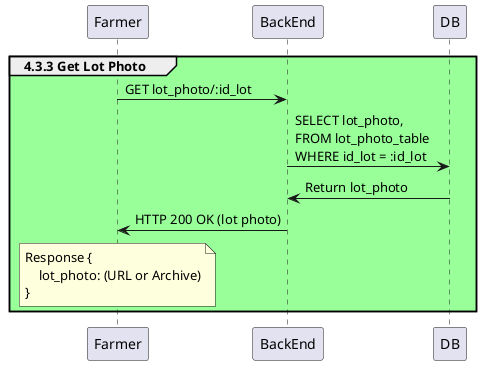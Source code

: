 @startuml

    group #99FF99 4.3.3 Get Lot Photo
        Farmer -> BackEnd: GET lot_photo/:id_lot

        BackEnd -> DB: SELECT lot_photo, \nFROM lot_photo_table \nWHERE id_lot = :id_lot
        DB -> BackEnd: Return lot_photo

        BackEnd -> Farmer: HTTP 200 OK (lot photo)

        note over Farmer
            Response {
                lot_photo: (URL or Archive)
            }
        endnote
    end group

@enduml
